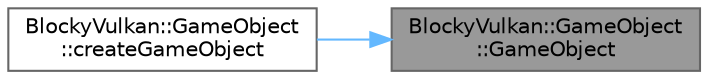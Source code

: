 digraph "BlockyVulkan::GameObject::GameObject"
{
 // LATEX_PDF_SIZE
  bgcolor="transparent";
  edge [fontname=Helvetica,fontsize=10,labelfontname=Helvetica,labelfontsize=10];
  node [fontname=Helvetica,fontsize=10,shape=box,height=0.2,width=0.4];
  rankdir="RL";
  Node1 [id="Node000001",label="BlockyVulkan::GameObject\l::GameObject",height=0.2,width=0.4,color="gray40", fillcolor="grey60", style="filled", fontcolor="black",tooltip=" "];
  Node1 -> Node2 [id="edge3_Node000001_Node000002",dir="back",color="steelblue1",style="solid",tooltip=" "];
  Node2 [id="Node000002",label="BlockyVulkan::GameObject\l::createGameObject",height=0.2,width=0.4,color="grey40", fillcolor="white", style="filled",URL="$class_blocky_vulkan_1_1_game_object.html#a0cf4c0d3e2627d56d7385c4d98e7735a",tooltip=" "];
}
